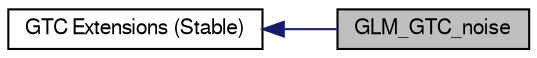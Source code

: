 digraph "GLM_GTC_noise"
{
  edge [fontname="FreeSans",fontsize="10",labelfontname="FreeSans",labelfontsize="10"];
  node [fontname="FreeSans",fontsize="10",shape=record];
  rankdir=LR;
  Node0 [label="GLM_GTC_noise",height=0.2,width=0.4,color="black", fillcolor="grey75", style="filled" fontcolor="black"];
  Node1 [label="GTC Extensions (Stable)",height=0.2,width=0.4,color="black", fillcolor="white", style="filled",URL="$d1/d1d/group__gtc.html",tooltip="Functions and types that the GLSL specification doesn&#39;t define, but useful to have for a C++ program..."];
  Node1->Node0 [shape=plaintext, color="midnightblue", dir="back", style="solid"];
}
